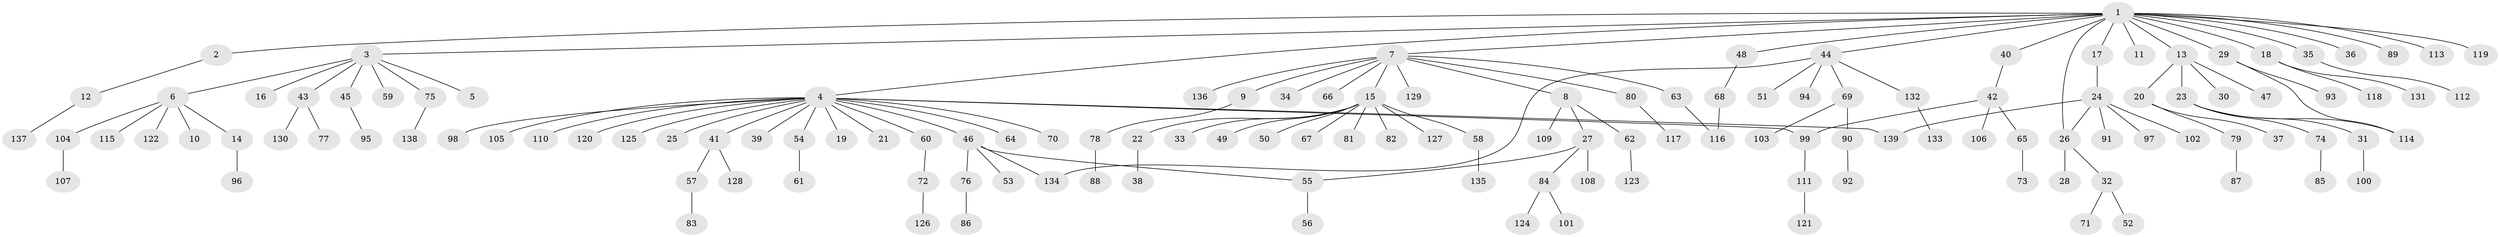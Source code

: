 // coarse degree distribution, {18: 0.01020408163265306, 2: 0.17346938775510204, 7: 0.02040816326530612, 17: 0.01020408163265306, 5: 0.030612244897959183, 10: 0.01020408163265306, 6: 0.02040816326530612, 1: 0.673469387755102, 9: 0.01020408163265306, 3: 0.030612244897959183, 4: 0.01020408163265306}
// Generated by graph-tools (version 1.1) at 2025/41/03/06/25 10:41:48]
// undirected, 139 vertices, 145 edges
graph export_dot {
graph [start="1"]
  node [color=gray90,style=filled];
  1;
  2;
  3;
  4;
  5;
  6;
  7;
  8;
  9;
  10;
  11;
  12;
  13;
  14;
  15;
  16;
  17;
  18;
  19;
  20;
  21;
  22;
  23;
  24;
  25;
  26;
  27;
  28;
  29;
  30;
  31;
  32;
  33;
  34;
  35;
  36;
  37;
  38;
  39;
  40;
  41;
  42;
  43;
  44;
  45;
  46;
  47;
  48;
  49;
  50;
  51;
  52;
  53;
  54;
  55;
  56;
  57;
  58;
  59;
  60;
  61;
  62;
  63;
  64;
  65;
  66;
  67;
  68;
  69;
  70;
  71;
  72;
  73;
  74;
  75;
  76;
  77;
  78;
  79;
  80;
  81;
  82;
  83;
  84;
  85;
  86;
  87;
  88;
  89;
  90;
  91;
  92;
  93;
  94;
  95;
  96;
  97;
  98;
  99;
  100;
  101;
  102;
  103;
  104;
  105;
  106;
  107;
  108;
  109;
  110;
  111;
  112;
  113;
  114;
  115;
  116;
  117;
  118;
  119;
  120;
  121;
  122;
  123;
  124;
  125;
  126;
  127;
  128;
  129;
  130;
  131;
  132;
  133;
  134;
  135;
  136;
  137;
  138;
  139;
  1 -- 2;
  1 -- 3;
  1 -- 4;
  1 -- 7;
  1 -- 11;
  1 -- 13;
  1 -- 17;
  1 -- 18;
  1 -- 26;
  1 -- 29;
  1 -- 35;
  1 -- 36;
  1 -- 40;
  1 -- 44;
  1 -- 48;
  1 -- 89;
  1 -- 113;
  1 -- 119;
  2 -- 12;
  3 -- 5;
  3 -- 6;
  3 -- 16;
  3 -- 43;
  3 -- 45;
  3 -- 59;
  3 -- 75;
  4 -- 19;
  4 -- 21;
  4 -- 25;
  4 -- 39;
  4 -- 41;
  4 -- 46;
  4 -- 54;
  4 -- 60;
  4 -- 64;
  4 -- 70;
  4 -- 98;
  4 -- 99;
  4 -- 105;
  4 -- 110;
  4 -- 120;
  4 -- 125;
  4 -- 139;
  6 -- 10;
  6 -- 14;
  6 -- 104;
  6 -- 115;
  6 -- 122;
  7 -- 8;
  7 -- 9;
  7 -- 15;
  7 -- 34;
  7 -- 63;
  7 -- 66;
  7 -- 80;
  7 -- 129;
  7 -- 136;
  8 -- 27;
  8 -- 62;
  8 -- 109;
  9 -- 78;
  12 -- 137;
  13 -- 20;
  13 -- 23;
  13 -- 30;
  13 -- 47;
  14 -- 96;
  15 -- 22;
  15 -- 33;
  15 -- 49;
  15 -- 50;
  15 -- 58;
  15 -- 67;
  15 -- 81;
  15 -- 82;
  15 -- 127;
  17 -- 24;
  18 -- 118;
  18 -- 131;
  20 -- 37;
  20 -- 79;
  22 -- 38;
  23 -- 31;
  23 -- 74;
  23 -- 114;
  24 -- 26;
  24 -- 91;
  24 -- 97;
  24 -- 102;
  24 -- 139;
  26 -- 28;
  26 -- 32;
  27 -- 55;
  27 -- 84;
  27 -- 108;
  29 -- 93;
  29 -- 114;
  31 -- 100;
  32 -- 52;
  32 -- 71;
  35 -- 112;
  40 -- 42;
  41 -- 57;
  41 -- 128;
  42 -- 65;
  42 -- 99;
  42 -- 106;
  43 -- 77;
  43 -- 130;
  44 -- 51;
  44 -- 69;
  44 -- 94;
  44 -- 132;
  44 -- 134;
  45 -- 95;
  46 -- 53;
  46 -- 55;
  46 -- 76;
  46 -- 134;
  48 -- 68;
  54 -- 61;
  55 -- 56;
  57 -- 83;
  58 -- 135;
  60 -- 72;
  62 -- 123;
  63 -- 116;
  65 -- 73;
  68 -- 116;
  69 -- 90;
  69 -- 103;
  72 -- 126;
  74 -- 85;
  75 -- 138;
  76 -- 86;
  78 -- 88;
  79 -- 87;
  80 -- 117;
  84 -- 101;
  84 -- 124;
  90 -- 92;
  99 -- 111;
  104 -- 107;
  111 -- 121;
  132 -- 133;
}
